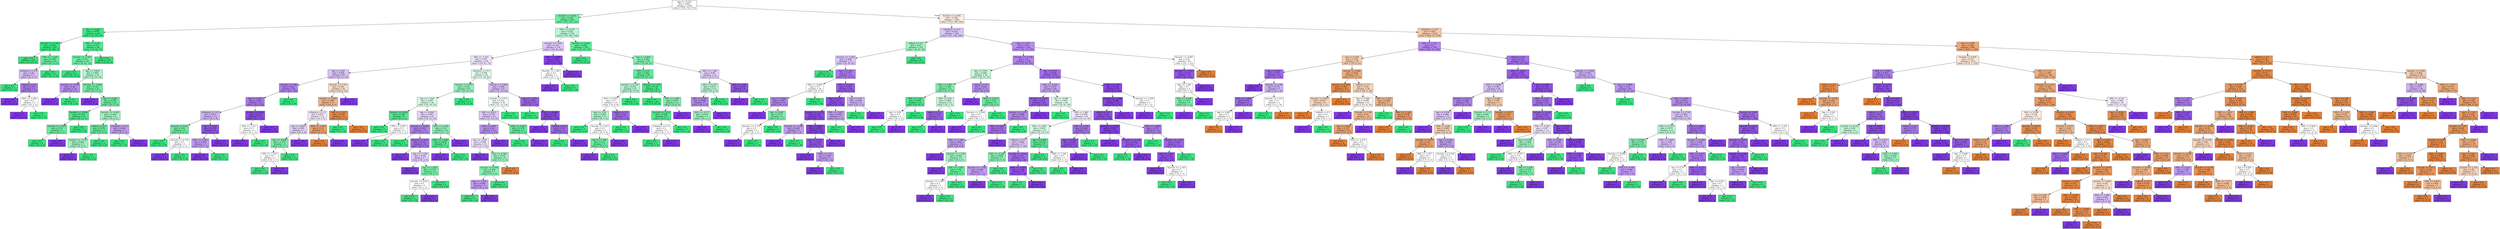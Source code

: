 digraph Tree {
node [shape=box, style="filled", color="black"] ;
0 [label="Age <= -0.273\ngini = 0.667\nsamples = 2168\nvalue = [734, 721, 713]", fillcolor="#fffefd"] ;
1 [label="Systolic <= -0.128\ngini = 0.353\nsamples = 683\nvalue = [19, 533, 131]", fillcolor="#6feca3"] ;
0 -> 1 [labeldistance=2.5, labelangle=45, headlabel="True"] ;
2 [label="Age <= -0.828\ngini = 0.079\nsamples = 365\nvalue = [0, 350, 15]", fillcolor="#41e686"] ;
1 -> 2 ;
3 [label="Systolic <= -0.195\ngini = 0.022\nsamples = 267\nvalue = [0, 264, 3]", fillcolor="#3be582"] ;
2 -> 3 ;
4 [label="gini = 0.0\nsamples = 251\nvalue = [0, 251, 0]", fillcolor="#39e581"] ;
3 -> 4 ;
5 [label="HDL <= -1.229\ngini = 0.305\nsamples = 16\nvalue = [0, 13, 3]", fillcolor="#67eb9e"] ;
3 -> 5 ;
6 [label="isDiabetic <= 0.5\ngini = 0.48\nsamples = 5\nvalue = [0, 2, 3]", fillcolor="#d5bdf6"] ;
5 -> 6 ;
7 [label="gini = 0.0\nsamples = 1\nvalue = [0, 1, 0]", fillcolor="#39e581"] ;
6 -> 7 ;
8 [label="isBlack <= 0.5\ngini = 0.375\nsamples = 4\nvalue = [0, 1, 3]", fillcolor="#ab7bee"] ;
6 -> 8 ;
9 [label="gini = 0.0\nsamples = 2\nvalue = [0, 0, 2]", fillcolor="#8139e5"] ;
8 -> 9 ;
10 [label="HDL <= -1.462\ngini = 0.5\nsamples = 2\nvalue = [0, 1, 1]", fillcolor="#ffffff"] ;
8 -> 10 ;
11 [label="gini = 0.0\nsamples = 1\nvalue = [0, 0, 1]", fillcolor="#8139e5"] ;
10 -> 11 ;
12 [label="gini = 0.0\nsamples = 1\nvalue = [0, 1, 0]", fillcolor="#39e581"] ;
10 -> 12 ;
13 [label="gini = 0.0\nsamples = 11\nvalue = [0, 11, 0]", fillcolor="#39e581"] ;
5 -> 13 ;
14 [label="HDL <= -0.001\ngini = 0.215\nsamples = 98\nvalue = [0, 86, 12]", fillcolor="#55e993"] ;
2 -> 14 ;
15 [label="Systolic <= -1.437\ngini = 0.35\nsamples = 53\nvalue = [0, 41, 12]", fillcolor="#73eda6"] ;
14 -> 15 ;
16 [label="gini = 0.0\nsamples = 21\nvalue = [0, 21, 0]", fillcolor="#39e581"] ;
15 -> 16 ;
17 [label="Age <= -0.643\ngini = 0.469\nsamples = 32\nvalue = [0, 20, 12]", fillcolor="#b0f5cd"] ;
15 -> 17 ;
18 [label="Systolic <= -1.018\ngini = 0.42\nsamples = 10\nvalue = [0, 3, 7]", fillcolor="#b78ef0"] ;
17 -> 18 ;
19 [label="gini = 0.0\nsamples = 7\nvalue = [0, 0, 7]", fillcolor="#8139e5"] ;
18 -> 19 ;
20 [label="gini = 0.0\nsamples = 3\nvalue = [0, 3, 0]", fillcolor="#39e581"] ;
18 -> 20 ;
21 [label="Systolic <= -1.404\ngini = 0.351\nsamples = 22\nvalue = [0, 17, 5]", fillcolor="#73eda6"] ;
17 -> 21 ;
22 [label="gini = 0.0\nsamples = 1\nvalue = [0, 0, 1]", fillcolor="#8139e5"] ;
21 -> 22 ;
23 [label="Age <= -0.458\ngini = 0.308\nsamples = 21\nvalue = [0, 17, 4]", fillcolor="#68eb9f"] ;
21 -> 23 ;
24 [label="Systolic <= -0.934\ngini = 0.153\nsamples = 12\nvalue = [0, 11, 1]", fillcolor="#4be78c"] ;
23 -> 24 ;
25 [label="Systolic <= -1.018\ngini = 0.32\nsamples = 5\nvalue = [0, 4, 1]", fillcolor="#6aeca0"] ;
24 -> 25 ;
26 [label="gini = 0.0\nsamples = 4\nvalue = [0, 4, 0]", fillcolor="#39e581"] ;
25 -> 26 ;
27 [label="gini = 0.0\nsamples = 1\nvalue = [0, 0, 1]", fillcolor="#8139e5"] ;
25 -> 27 ;
28 [label="gini = 0.0\nsamples = 7\nvalue = [0, 7, 0]", fillcolor="#39e581"] ;
24 -> 28 ;
29 [label="Systolic <= -0.665\ngini = 0.444\nsamples = 9\nvalue = [0, 6, 3]", fillcolor="#9cf2c0"] ;
23 -> 29 ;
30 [label="isBlack <= 0.5\ngini = 0.278\nsamples = 6\nvalue = [0, 5, 1]", fillcolor="#61ea9a"] ;
29 -> 30 ;
31 [label="Systolic <= -1.152\ngini = 0.444\nsamples = 3\nvalue = [0, 2, 1]", fillcolor="#9cf2c0"] ;
30 -> 31 ;
32 [label="gini = 0.0\nsamples = 1\nvalue = [0, 0, 1]", fillcolor="#8139e5"] ;
31 -> 32 ;
33 [label="gini = 0.0\nsamples = 2\nvalue = [0, 2, 0]", fillcolor="#39e581"] ;
31 -> 33 ;
34 [label="gini = 0.0\nsamples = 3\nvalue = [0, 3, 0]", fillcolor="#39e581"] ;
30 -> 34 ;
35 [label="isDiabetic <= 0.5\ngini = 0.444\nsamples = 3\nvalue = [0, 1, 2]", fillcolor="#c09cf2"] ;
29 -> 35 ;
36 [label="gini = 0.0\nsamples = 1\nvalue = [0, 1, 0]", fillcolor="#39e581"] ;
35 -> 36 ;
37 [label="gini = 0.0\nsamples = 2\nvalue = [0, 0, 2]", fillcolor="#8139e5"] ;
35 -> 37 ;
38 [label="gini = 0.0\nsamples = 45\nvalue = [0, 45, 0]", fillcolor="#39e581"] ;
14 -> 38 ;
39 [label="HDL <= -0.255\ngini = 0.532\nsamples = 318\nvalue = [19, 183, 116]", fillcolor="#bdf6d5"] ;
1 -> 39 ;
40 [label="Systolic <= 1.282\ngini = 0.575\nsamples = 174\nvalue = [19, 62, 93]", fillcolor="#dcc8f8"] ;
39 -> 40 ;
41 [label="HDL <= -1.271\ngini = 0.597\nsamples = 154\nvalue = [19, 61, 74]", fillcolor="#ede3fb"] ;
40 -> 41 ;
42 [label="Age <= -0.92\ngini = 0.609\nsamples = 60\nvalue = [18, 11, 31]", fillcolor="#d8c2f7"] ;
41 -> 42 ;
43 [label="Systolic <= 1.08\ngini = 0.393\nsamples = 26\nvalue = [0, 7, 19]", fillcolor="#af82ef"] ;
42 -> 43 ;
44 [label="Age <= -1.475\ngini = 0.365\nsamples = 25\nvalue = [0, 6, 19]", fillcolor="#a978ed"] ;
43 -> 44 ;
45 [label="isDiabetic <= 0.5\ngini = 0.473\nsamples = 13\nvalue = [0, 5, 8]", fillcolor="#d0b5f5"] ;
44 -> 45 ;
46 [label="Systolic <= 0.61\ngini = 0.32\nsamples = 5\nvalue = [0, 4, 1]", fillcolor="#6aeca0"] ;
45 -> 46 ;
47 [label="gini = 0.0\nsamples = 3\nvalue = [0, 3, 0]", fillcolor="#39e581"] ;
46 -> 47 ;
48 [label="Systolic <= 0.778\ngini = 0.5\nsamples = 2\nvalue = [0, 1, 1]", fillcolor="#ffffff"] ;
46 -> 48 ;
49 [label="gini = 0.0\nsamples = 1\nvalue = [0, 0, 1]", fillcolor="#8139e5"] ;
48 -> 49 ;
50 [label="gini = 0.0\nsamples = 1\nvalue = [0, 1, 0]", fillcolor="#39e581"] ;
48 -> 50 ;
51 [label="Age <= -2.03\ngini = 0.219\nsamples = 8\nvalue = [0, 1, 7]", fillcolor="#9355e9"] ;
45 -> 51 ;
52 [label="HDL <= -1.441\ngini = 0.444\nsamples = 3\nvalue = [0, 1, 2]", fillcolor="#c09cf2"] ;
51 -> 52 ;
53 [label="gini = 0.0\nsamples = 2\nvalue = [0, 0, 2]", fillcolor="#8139e5"] ;
52 -> 53 ;
54 [label="gini = 0.0\nsamples = 1\nvalue = [0, 1, 0]", fillcolor="#39e581"] ;
52 -> 54 ;
55 [label="gini = 0.0\nsamples = 5\nvalue = [0, 0, 5]", fillcolor="#8139e5"] ;
51 -> 55 ;
56 [label="Systolic <= 0.056\ngini = 0.153\nsamples = 12\nvalue = [0, 1, 11]", fillcolor="#8c4be7"] ;
44 -> 56 ;
57 [label="HDL <= -1.42\ngini = 0.5\nsamples = 2\nvalue = [0, 1, 1]", fillcolor="#ffffff"] ;
56 -> 57 ;
58 [label="gini = 0.0\nsamples = 1\nvalue = [0, 0, 1]", fillcolor="#8139e5"] ;
57 -> 58 ;
59 [label="gini = 0.0\nsamples = 1\nvalue = [0, 1, 0]", fillcolor="#39e581"] ;
57 -> 59 ;
60 [label="gini = 0.0\nsamples = 10\nvalue = [0, 0, 10]", fillcolor="#8139e5"] ;
56 -> 60 ;
61 [label="gini = 0.0\nsamples = 1\nvalue = [0, 1, 0]", fillcolor="#39e581"] ;
43 -> 61 ;
62 [label="Systolic <= 0.761\ngini = 0.581\nsamples = 34\nvalue = [18, 4, 12]", fillcolor="#f8ddc9"] ;
42 -> 62 ;
63 [label="Systolic <= 0.493\ngini = 0.499\nsamples = 27\nvalue = [18, 4, 5]", fillcolor="#f0b58a"] ;
62 -> 63 ;
64 [label="isDiabetic <= 0.5\ngini = 0.653\nsamples = 12\nvalue = [4, 3, 5]", fillcolor="#efe6fc"] ;
63 -> 64 ;
65 [label="Age <= -0.643\ngini = 0.49\nsamples = 7\nvalue = [0, 3, 4]", fillcolor="#e0cef8"] ;
64 -> 65 ;
66 [label="Age <= -0.828\ngini = 0.375\nsamples = 4\nvalue = [0, 3, 1]", fillcolor="#7beeab"] ;
65 -> 66 ;
67 [label="HDL <= -1.525\ngini = 0.5\nsamples = 2\nvalue = [0, 1, 1]", fillcolor="#ffffff"] ;
66 -> 67 ;
68 [label="gini = 0.0\nsamples = 1\nvalue = [0, 1, 0]", fillcolor="#39e581"] ;
67 -> 68 ;
69 [label="gini = 0.0\nsamples = 1\nvalue = [0, 0, 1]", fillcolor="#8139e5"] ;
67 -> 69 ;
70 [label="gini = 0.0\nsamples = 2\nvalue = [0, 2, 0]", fillcolor="#39e581"] ;
66 -> 70 ;
71 [label="gini = 0.0\nsamples = 3\nvalue = [0, 0, 3]", fillcolor="#8139e5"] ;
65 -> 71 ;
72 [label="HDL <= -1.335\ngini = 0.32\nsamples = 5\nvalue = [4, 0, 1]", fillcolor="#eca06a"] ;
64 -> 72 ;
73 [label="gini = 0.0\nsamples = 4\nvalue = [4, 0, 0]", fillcolor="#e58139"] ;
72 -> 73 ;
74 [label="gini = 0.0\nsamples = 1\nvalue = [0, 0, 1]", fillcolor="#8139e5"] ;
72 -> 74 ;
75 [label="HDL <= -1.547\ngini = 0.124\nsamples = 15\nvalue = [14, 1, 0]", fillcolor="#e78a47"] ;
63 -> 75 ;
76 [label="gini = 0.0\nsamples = 1\nvalue = [0, 1, 0]", fillcolor="#39e581"] ;
75 -> 76 ;
77 [label="gini = 0.0\nsamples = 14\nvalue = [14, 0, 0]", fillcolor="#e58139"] ;
75 -> 77 ;
78 [label="gini = 0.0\nsamples = 7\nvalue = [0, 0, 7]", fillcolor="#8139e5"] ;
62 -> 78 ;
79 [label="isDiabetic <= 0.5\ngini = 0.508\nsamples = 94\nvalue = [1, 50, 43]", fillcolor="#e4fbee"] ;
41 -> 79 ;
80 [label="Systolic <= 0.979\ngini = 0.435\nsamples = 47\nvalue = [0, 32, 15]", fillcolor="#96f1bc"] ;
79 -> 80 ;
81 [label="Age <= -1.568\ngini = 0.493\nsamples = 34\nvalue = [0, 19, 15]", fillcolor="#d5fae4"] ;
80 -> 81 ;
82 [label="Systolic <= 0.694\ngini = 0.198\nsamples = 9\nvalue = [0, 8, 1]", fillcolor="#52e891"] ;
81 -> 82 ;
83 [label="gini = 0.0\nsamples = 7\nvalue = [0, 7, 0]", fillcolor="#39e581"] ;
82 -> 83 ;
84 [label="HDL <= -0.657\ngini = 0.5\nsamples = 2\nvalue = [0, 1, 1]", fillcolor="#ffffff"] ;
82 -> 84 ;
85 [label="gini = 0.0\nsamples = 1\nvalue = [0, 0, 1]", fillcolor="#8139e5"] ;
84 -> 85 ;
86 [label="gini = 0.0\nsamples = 1\nvalue = [0, 1, 0]", fillcolor="#39e581"] ;
84 -> 86 ;
87 [label="Age <= -0.828\ngini = 0.493\nsamples = 25\nvalue = [0, 11, 14]", fillcolor="#e4d5f9"] ;
81 -> 87 ;
88 [label="Systolic <= -0.095\ngini = 0.391\nsamples = 15\nvalue = [0, 4, 11]", fillcolor="#af81ee"] ;
87 -> 88 ;
89 [label="gini = 0.0\nsamples = 1\nvalue = [0, 1, 0]", fillcolor="#39e581"] ;
88 -> 89 ;
90 [label="Systolic <= 0.51\ngini = 0.337\nsamples = 14\nvalue = [0, 3, 11]", fillcolor="#a36fec"] ;
88 -> 90 ;
91 [label="gini = 0.0\nsamples = 7\nvalue = [0, 0, 7]", fillcolor="#8139e5"] ;
90 -> 91 ;
92 [label="Age <= -1.198\ngini = 0.49\nsamples = 7\nvalue = [0, 3, 4]", fillcolor="#e0cef8"] ;
90 -> 92 ;
93 [label="gini = 0.0\nsamples = 3\nvalue = [0, 0, 3]", fillcolor="#8139e5"] ;
92 -> 93 ;
94 [label="Age <= -1.059\ngini = 0.375\nsamples = 4\nvalue = [0, 3, 1]", fillcolor="#7beeab"] ;
92 -> 94 ;
95 [label="Systolic <= 0.912\ngini = 0.5\nsamples = 2\nvalue = [0, 1, 1]", fillcolor="#ffffff"] ;
94 -> 95 ;
96 [label="gini = 0.0\nsamples = 1\nvalue = [0, 1, 0]", fillcolor="#39e581"] ;
95 -> 96 ;
97 [label="gini = 0.0\nsamples = 1\nvalue = [0, 0, 1]", fillcolor="#8139e5"] ;
95 -> 97 ;
98 [label="gini = 0.0\nsamples = 2\nvalue = [0, 2, 0]", fillcolor="#39e581"] ;
94 -> 98 ;
99 [label="HDL <= -0.382\ngini = 0.42\nsamples = 10\nvalue = [0, 7, 3]", fillcolor="#8ef0b7"] ;
87 -> 99 ;
100 [label="HDL <= -1.208\ngini = 0.219\nsamples = 8\nvalue = [0, 7, 1]", fillcolor="#55e993"] ;
99 -> 100 ;
101 [label="gini = 0.0\nsamples = 1\nvalue = [0, 0, 1]", fillcolor="#8139e5"] ;
100 -> 101 ;
102 [label="gini = 0.0\nsamples = 7\nvalue = [0, 7, 0]", fillcolor="#39e581"] ;
100 -> 102 ;
103 [label="gini = 0.0\nsamples = 2\nvalue = [0, 0, 2]", fillcolor="#8139e5"] ;
99 -> 103 ;
104 [label="gini = 0.0\nsamples = 13\nvalue = [0, 13, 0]", fillcolor="#39e581"] ;
80 -> 104 ;
105 [label="Systolic <= 0.946\ngini = 0.498\nsamples = 47\nvalue = [1, 18, 28]", fillcolor="#d4bbf6"] ;
79 -> 105 ;
106 [label="Systolic <= 0.711\ngini = 0.531\nsamples = 30\nvalue = [1, 15, 14]", fillcolor="#f3fdf7"] ;
105 -> 106 ;
107 [label="HDL <= -0.615\ngini = 0.525\nsamples = 25\nvalue = [1, 10, 14]", fillcolor="#ddcaf8"] ;
106 -> 107 ;
108 [label="HDL <= -0.89\ngini = 0.46\nsamples = 19\nvalue = [1, 5, 13]", fillcolor="#b78ef0"] ;
107 -> 108 ;
109 [label="Age <= -1.845\ngini = 0.569\nsamples = 12\nvalue = [1, 5, 6]", fillcolor="#ede3fb"] ;
108 -> 109 ;
110 [label="gini = 0.0\nsamples = 4\nvalue = [0, 0, 4]", fillcolor="#8139e5"] ;
109 -> 110 ;
111 [label="Age <= -0.366\ngini = 0.531\nsamples = 8\nvalue = [1, 5, 2]", fillcolor="#9cf2c0"] ;
109 -> 111 ;
112 [label="Systolic <= 0.006\ngini = 0.408\nsamples = 7\nvalue = [0, 5, 2]", fillcolor="#88efb3"] ;
111 -> 112 ;
113 [label="Age <= -1.429\ngini = 0.444\nsamples = 3\nvalue = [0, 1, 2]", fillcolor="#c09cf2"] ;
112 -> 113 ;
114 [label="gini = 0.0\nsamples = 1\nvalue = [0, 1, 0]", fillcolor="#39e581"] ;
113 -> 114 ;
115 [label="gini = 0.0\nsamples = 2\nvalue = [0, 0, 2]", fillcolor="#8139e5"] ;
113 -> 115 ;
116 [label="gini = 0.0\nsamples = 4\nvalue = [0, 4, 0]", fillcolor="#39e581"] ;
112 -> 116 ;
117 [label="gini = 0.0\nsamples = 1\nvalue = [1, 0, 0]", fillcolor="#e58139"] ;
111 -> 117 ;
118 [label="gini = 0.0\nsamples = 7\nvalue = [0, 0, 7]", fillcolor="#8139e5"] ;
108 -> 118 ;
119 [label="HDL <= -0.361\ngini = 0.278\nsamples = 6\nvalue = [0, 5, 1]", fillcolor="#61ea9a"] ;
107 -> 119 ;
120 [label="gini = 0.0\nsamples = 5\nvalue = [0, 5, 0]", fillcolor="#39e581"] ;
119 -> 120 ;
121 [label="gini = 0.0\nsamples = 1\nvalue = [0, 0, 1]", fillcolor="#8139e5"] ;
119 -> 121 ;
122 [label="gini = 0.0\nsamples = 5\nvalue = [0, 5, 0]", fillcolor="#39e581"] ;
106 -> 122 ;
123 [label="Age <= -1.475\ngini = 0.291\nsamples = 17\nvalue = [0, 3, 14]", fillcolor="#9c63eb"] ;
105 -> 123 ;
124 [label="gini = 0.0\nsamples = 2\nvalue = [0, 2, 0]", fillcolor="#39e581"] ;
123 -> 124 ;
125 [label="HDL <= -0.488\ngini = 0.124\nsamples = 15\nvalue = [0, 1, 14]", fillcolor="#8a47e7"] ;
123 -> 125 ;
126 [label="gini = 0.0\nsamples = 10\nvalue = [0, 0, 10]", fillcolor="#8139e5"] ;
125 -> 126 ;
127 [label="isBlack <= 0.5\ngini = 0.32\nsamples = 5\nvalue = [0, 1, 4]", fillcolor="#a06aec"] ;
125 -> 127 ;
128 [label="gini = 0.0\nsamples = 1\nvalue = [0, 1, 0]", fillcolor="#39e581"] ;
127 -> 128 ;
129 [label="gini = 0.0\nsamples = 4\nvalue = [0, 0, 4]", fillcolor="#8139e5"] ;
127 -> 129 ;
130 [label="HDL <= -0.848\ngini = 0.095\nsamples = 20\nvalue = [0, 1, 19]", fillcolor="#8843e6"] ;
40 -> 130 ;
131 [label="Systolic <= 1.365\ngini = 0.5\nsamples = 2\nvalue = [0, 1, 1]", fillcolor="#ffffff"] ;
130 -> 131 ;
132 [label="gini = 0.0\nsamples = 1\nvalue = [0, 0, 1]", fillcolor="#8139e5"] ;
131 -> 132 ;
133 [label="gini = 0.0\nsamples = 1\nvalue = [0, 1, 0]", fillcolor="#39e581"] ;
131 -> 133 ;
134 [label="gini = 0.0\nsamples = 18\nvalue = [0, 0, 18]", fillcolor="#8139e5"] ;
130 -> 134 ;
135 [label="Systolic <= 0.644\ngini = 0.268\nsamples = 144\nvalue = [0, 121, 23]", fillcolor="#5fea99"] ;
39 -> 135 ;
136 [label="gini = 0.0\nsamples = 61\nvalue = [0, 61, 0]", fillcolor="#39e581"] ;
135 -> 136 ;
137 [label="Age <= -0.828\ngini = 0.401\nsamples = 83\nvalue = [0, 60, 23]", fillcolor="#85efb1"] ;
135 -> 137 ;
138 [label="HDL <= 0.21\ngini = 0.292\nsamples = 62\nvalue = [0, 51, 11]", fillcolor="#64eb9c"] ;
137 -> 138 ;
139 [label="Systolic <= 1.181\ngini = 0.472\nsamples = 21\nvalue = [0, 13, 8]", fillcolor="#b3f5cf"] ;
138 -> 139 ;
140 [label="HDL <= 0.041\ngini = 0.5\nsamples = 16\nvalue = [0, 8, 8]", fillcolor="#ffffff"] ;
139 -> 140 ;
141 [label="Age <= -2.03\ngini = 0.463\nsamples = 11\nvalue = [0, 7, 4]", fillcolor="#aaf4c9"] ;
140 -> 141 ;
142 [label="gini = 0.0\nsamples = 3\nvalue = [0, 3, 0]", fillcolor="#39e581"] ;
141 -> 142 ;
143 [label="Systolic <= 1.013\ngini = 0.5\nsamples = 8\nvalue = [0, 4, 4]", fillcolor="#ffffff"] ;
141 -> 143 ;
144 [label="Age <= -1.799\ngini = 0.32\nsamples = 5\nvalue = [0, 4, 1]", fillcolor="#6aeca0"] ;
143 -> 144 ;
145 [label="gini = 0.0\nsamples = 1\nvalue = [0, 0, 1]", fillcolor="#8139e5"] ;
144 -> 145 ;
146 [label="gini = 0.0\nsamples = 4\nvalue = [0, 4, 0]", fillcolor="#39e581"] ;
144 -> 146 ;
147 [label="gini = 0.0\nsamples = 3\nvalue = [0, 0, 3]", fillcolor="#8139e5"] ;
143 -> 147 ;
148 [label="isBlack <= 0.5\ngini = 0.32\nsamples = 5\nvalue = [0, 1, 4]", fillcolor="#a06aec"] ;
140 -> 148 ;
149 [label="gini = 0.0\nsamples = 1\nvalue = [0, 1, 0]", fillcolor="#39e581"] ;
148 -> 149 ;
150 [label="gini = 0.0\nsamples = 4\nvalue = [0, 0, 4]", fillcolor="#8139e5"] ;
148 -> 150 ;
151 [label="gini = 0.0\nsamples = 5\nvalue = [0, 5, 0]", fillcolor="#39e581"] ;
139 -> 151 ;
152 [label="Systolic <= 1.147\ngini = 0.136\nsamples = 41\nvalue = [0, 38, 3]", fillcolor="#49e78b"] ;
138 -> 152 ;
153 [label="gini = 0.0\nsamples = 30\nvalue = [0, 30, 0]", fillcolor="#39e581"] ;
152 -> 153 ;
154 [label="HDL <= 1.692\ngini = 0.397\nsamples = 11\nvalue = [0, 8, 3]", fillcolor="#83efb0"] ;
152 -> 154 ;
155 [label="Systolic <= 1.214\ngini = 0.198\nsamples = 9\nvalue = [0, 8, 1]", fillcolor="#52e891"] ;
154 -> 155 ;
156 [label="isDiabetic <= 0.5\ngini = 0.5\nsamples = 2\nvalue = [0, 1, 1]", fillcolor="#ffffff"] ;
155 -> 156 ;
157 [label="gini = 0.0\nsamples = 1\nvalue = [0, 1, 0]", fillcolor="#39e581"] ;
156 -> 157 ;
158 [label="gini = 0.0\nsamples = 1\nvalue = [0, 0, 1]", fillcolor="#8139e5"] ;
156 -> 158 ;
159 [label="gini = 0.0\nsamples = 7\nvalue = [0, 7, 0]", fillcolor="#39e581"] ;
155 -> 159 ;
160 [label="gini = 0.0\nsamples = 2\nvalue = [0, 0, 2]", fillcolor="#8139e5"] ;
154 -> 160 ;
161 [label="HDL <= 1.248\ngini = 0.49\nsamples = 21\nvalue = [0, 9, 12]", fillcolor="#e0cef8"] ;
137 -> 161 ;
162 [label="HDL <= 0.274\ngini = 0.473\nsamples = 13\nvalue = [0, 8, 5]", fillcolor="#b5f5d0"] ;
161 -> 162 ;
163 [label="HDL <= 0.041\ngini = 0.408\nsamples = 7\nvalue = [0, 2, 5]", fillcolor="#b388ef"] ;
162 -> 163 ;
164 [label="HDL <= -0.171\ngini = 0.444\nsamples = 3\nvalue = [0, 2, 1]", fillcolor="#9cf2c0"] ;
163 -> 164 ;
165 [label="gini = 0.0\nsamples = 1\nvalue = [0, 0, 1]", fillcolor="#8139e5"] ;
164 -> 165 ;
166 [label="gini = 0.0\nsamples = 2\nvalue = [0, 2, 0]", fillcolor="#39e581"] ;
164 -> 166 ;
167 [label="gini = 0.0\nsamples = 4\nvalue = [0, 0, 4]", fillcolor="#8139e5"] ;
163 -> 167 ;
168 [label="gini = 0.0\nsamples = 6\nvalue = [0, 6, 0]", fillcolor="#39e581"] ;
162 -> 168 ;
169 [label="HDL <= 1.565\ngini = 0.219\nsamples = 8\nvalue = [0, 1, 7]", fillcolor="#9355e9"] ;
161 -> 169 ;
170 [label="gini = 0.0\nsamples = 7\nvalue = [0, 0, 7]", fillcolor="#8139e5"] ;
169 -> 170 ;
171 [label="gini = 0.0\nsamples = 1\nvalue = [0, 1, 0]", fillcolor="#39e581"] ;
169 -> 171 ;
172 [label="Systolic <= -0.464\ngini = 0.599\nsamples = 1485\nvalue = [715, 188, 582]", fillcolor="#fbece2"] ;
0 -> 172 [labeldistance=2.5, labelangle=-45, headlabel="False"] ;
173 [label="isDiabetic <= 0.5\ngini = 0.536\nsamples = 363\nvalue = [21, 138, 204]", fillcolor="#dac5f7"] ;
172 -> 173 ;
174 [label="isBlack <= 0.5\ngini = 0.45\nsamples = 123\nvalue = [0, 81, 42]", fillcolor="#a0f2c2"] ;
173 -> 174 ;
175 [label="Systolic <= -1.202\ngini = 0.486\nsamples = 72\nvalue = [0, 30, 42]", fillcolor="#dbc6f8"] ;
174 -> 175 ;
176 [label="gini = 0.0\nsamples = 16\nvalue = [0, 16, 0]", fillcolor="#39e581"] ;
175 -> 176 ;
177 [label="Age <= 0.189\ngini = 0.375\nsamples = 56\nvalue = [0, 14, 42]", fillcolor="#ab7bee"] ;
175 -> 177 ;
178 [label="HDL <= -0.065\ngini = 0.5\nsamples = 16\nvalue = [0, 8, 8]", fillcolor="#ffffff"] ;
177 -> 178 ;
179 [label="Age <= -0.042\ngini = 0.397\nsamples = 11\nvalue = [0, 3, 8]", fillcolor="#b083ef"] ;
178 -> 179 ;
180 [label="gini = 0.0\nsamples = 7\nvalue = [0, 0, 7]", fillcolor="#8139e5"] ;
179 -> 180 ;
181 [label="Age <= 0.097\ngini = 0.375\nsamples = 4\nvalue = [0, 3, 1]", fillcolor="#7beeab"] ;
179 -> 181 ;
182 [label="Systolic <= -1.135\ngini = 0.5\nsamples = 2\nvalue = [0, 1, 1]", fillcolor="#ffffff"] ;
181 -> 182 ;
183 [label="gini = 0.0\nsamples = 1\nvalue = [0, 0, 1]", fillcolor="#8139e5"] ;
182 -> 183 ;
184 [label="gini = 0.0\nsamples = 1\nvalue = [0, 1, 0]", fillcolor="#39e581"] ;
182 -> 184 ;
185 [label="gini = 0.0\nsamples = 2\nvalue = [0, 2, 0]", fillcolor="#39e581"] ;
181 -> 185 ;
186 [label="gini = 0.0\nsamples = 5\nvalue = [0, 5, 0]", fillcolor="#39e581"] ;
178 -> 186 ;
187 [label="HDL <= 0.401\ngini = 0.255\nsamples = 40\nvalue = [0, 6, 34]", fillcolor="#975cea"] ;
177 -> 187 ;
188 [label="Age <= 1.114\ngini = 0.17\nsamples = 32\nvalue = [0, 3, 29]", fillcolor="#8e4de8"] ;
187 -> 188 ;
189 [label="Systolic <= -1.135\ngini = 0.128\nsamples = 29\nvalue = [0, 2, 27]", fillcolor="#8a48e7"] ;
188 -> 189 ;
190 [label="Systolic <= -1.169\ngini = 0.444\nsamples = 3\nvalue = [0, 1, 2]", fillcolor="#c09cf2"] ;
189 -> 190 ;
191 [label="gini = 0.0\nsamples = 2\nvalue = [0, 0, 2]", fillcolor="#8139e5"] ;
190 -> 191 ;
192 [label="gini = 0.0\nsamples = 1\nvalue = [0, 1, 0]", fillcolor="#39e581"] ;
190 -> 192 ;
193 [label="Age <= 0.466\ngini = 0.074\nsamples = 26\nvalue = [0, 1, 25]", fillcolor="#8641e6"] ;
189 -> 193 ;
194 [label="Age <= 0.374\ngini = 0.219\nsamples = 8\nvalue = [0, 1, 7]", fillcolor="#9355e9"] ;
193 -> 194 ;
195 [label="gini = 0.0\nsamples = 5\nvalue = [0, 0, 5]", fillcolor="#8139e5"] ;
194 -> 195 ;
196 [label="HDL <= -1.25\ngini = 0.444\nsamples = 3\nvalue = [0, 1, 2]", fillcolor="#c09cf2"] ;
194 -> 196 ;
197 [label="gini = 0.0\nsamples = 2\nvalue = [0, 0, 2]", fillcolor="#8139e5"] ;
196 -> 197 ;
198 [label="gini = 0.0\nsamples = 1\nvalue = [0, 1, 0]", fillcolor="#39e581"] ;
196 -> 198 ;
199 [label="gini = 0.0\nsamples = 18\nvalue = [0, 0, 18]", fillcolor="#8139e5"] ;
193 -> 199 ;
200 [label="HDL <= -0.615\ngini = 0.444\nsamples = 3\nvalue = [0, 1, 2]", fillcolor="#c09cf2"] ;
188 -> 200 ;
201 [label="gini = 0.0\nsamples = 1\nvalue = [0, 1, 0]", fillcolor="#39e581"] ;
200 -> 201 ;
202 [label="gini = 0.0\nsamples = 2\nvalue = [0, 0, 2]", fillcolor="#8139e5"] ;
200 -> 202 ;
203 [label="Age <= 0.79\ngini = 0.469\nsamples = 8\nvalue = [0, 3, 5]", fillcolor="#cdb0f5"] ;
187 -> 203 ;
204 [label="gini = 0.0\nsamples = 3\nvalue = [0, 3, 0]", fillcolor="#39e581"] ;
203 -> 204 ;
205 [label="gini = 0.0\nsamples = 5\nvalue = [0, 0, 5]", fillcolor="#8139e5"] ;
203 -> 205 ;
206 [label="gini = 0.0\nsamples = 51\nvalue = [0, 51, 0]", fillcolor="#39e581"] ;
174 -> 206 ;
207 [label="Age <= 1.021\ngini = 0.48\nsamples = 240\nvalue = [21, 57, 162]", fillcolor="#b78df0"] ;
173 -> 207 ;
208 [label="Systolic <= -1.739\ngini = 0.4\nsamples = 195\nvalue = [0, 54, 141]", fillcolor="#b185ef"] ;
207 -> 208 ;
209 [label="Age <= 0.651\ngini = 0.486\nsamples = 36\nvalue = [0, 21, 15]", fillcolor="#c6f8db"] ;
208 -> 209 ;
210 [label="HDL <= 0.083\ngini = 0.386\nsamples = 23\nvalue = [0, 17, 6]", fillcolor="#7feead"] ;
209 -> 210 ;
211 [label="HDL <= -1.42\ngini = 0.165\nsamples = 11\nvalue = [0, 10, 1]", fillcolor="#4de88e"] ;
210 -> 211 ;
212 [label="Age <= 0.05\ngini = 0.5\nsamples = 2\nvalue = [0, 1, 1]", fillcolor="#ffffff"] ;
211 -> 212 ;
213 [label="gini = 0.0\nsamples = 1\nvalue = [0, 1, 0]", fillcolor="#39e581"] ;
212 -> 213 ;
214 [label="gini = 0.0\nsamples = 1\nvalue = [0, 0, 1]", fillcolor="#8139e5"] ;
212 -> 214 ;
215 [label="gini = 0.0\nsamples = 9\nvalue = [0, 9, 0]", fillcolor="#39e581"] ;
211 -> 215 ;
216 [label="HDL <= 0.93\ngini = 0.486\nsamples = 12\nvalue = [0, 7, 5]", fillcolor="#c6f8db"] ;
210 -> 216 ;
217 [label="isBlack <= 0.5\ngini = 0.278\nsamples = 6\nvalue = [0, 1, 5]", fillcolor="#9a61ea"] ;
216 -> 217 ;
218 [label="gini = 0.0\nsamples = 1\nvalue = [0, 1, 0]", fillcolor="#39e581"] ;
217 -> 218 ;
219 [label="gini = 0.0\nsamples = 5\nvalue = [0, 0, 5]", fillcolor="#8139e5"] ;
217 -> 219 ;
220 [label="gini = 0.0\nsamples = 6\nvalue = [0, 6, 0]", fillcolor="#39e581"] ;
216 -> 220 ;
221 [label="isBlack <= 0.5\ngini = 0.426\nsamples = 13\nvalue = [0, 4, 9]", fillcolor="#b991f1"] ;
209 -> 221 ;
222 [label="gini = 0.0\nsamples = 8\nvalue = [0, 0, 8]", fillcolor="#8139e5"] ;
221 -> 222 ;
223 [label="HDL <= -0.573\ngini = 0.32\nsamples = 5\nvalue = [0, 4, 1]", fillcolor="#6aeca0"] ;
221 -> 223 ;
224 [label="Systolic <= -2.024\ngini = 0.5\nsamples = 2\nvalue = [0, 1, 1]", fillcolor="#ffffff"] ;
223 -> 224 ;
225 [label="gini = 0.0\nsamples = 1\nvalue = [0, 0, 1]", fillcolor="#8139e5"] ;
224 -> 225 ;
226 [label="gini = 0.0\nsamples = 1\nvalue = [0, 1, 0]", fillcolor="#39e581"] ;
224 -> 226 ;
227 [label="gini = 0.0\nsamples = 3\nvalue = [0, 3, 0]", fillcolor="#39e581"] ;
223 -> 227 ;
228 [label="Age <= 0.374\ngini = 0.329\nsamples = 159\nvalue = [0, 33, 126]", fillcolor="#a26dec"] ;
208 -> 228 ;
229 [label="HDL <= -0.636\ngini = 0.455\nsamples = 80\nvalue = [0, 28, 52]", fillcolor="#c5a4f3"] ;
228 -> 229 ;
230 [label="Systolic <= -0.917\ngini = 0.255\nsamples = 40\nvalue = [0, 6, 34]", fillcolor="#975cea"] ;
229 -> 230 ;
231 [label="Systolic <= -1.051\ngini = 0.408\nsamples = 21\nvalue = [0, 6, 15]", fillcolor="#b388ef"] ;
230 -> 231 ;
232 [label="HDL <= -0.89\ngini = 0.332\nsamples = 19\nvalue = [0, 4, 15]", fillcolor="#a36eec"] ;
231 -> 232 ;
233 [label="HDL <= -1.398\ngini = 0.444\nsamples = 12\nvalue = [0, 4, 8]", fillcolor="#c09cf2"] ;
232 -> 233 ;
234 [label="gini = 0.0\nsamples = 6\nvalue = [0, 0, 6]", fillcolor="#8139e5"] ;
233 -> 234 ;
235 [label="Systolic <= -1.706\ngini = 0.444\nsamples = 6\nvalue = [0, 4, 2]", fillcolor="#9cf2c0"] ;
233 -> 235 ;
236 [label="gini = 0.0\nsamples = 1\nvalue = [0, 0, 1]", fillcolor="#8139e5"] ;
235 -> 236 ;
237 [label="HDL <= -1.293\ngini = 0.32\nsamples = 5\nvalue = [0, 4, 1]", fillcolor="#6aeca0"] ;
235 -> 237 ;
238 [label="Systolic <= -1.387\ngini = 0.5\nsamples = 2\nvalue = [0, 1, 1]", fillcolor="#ffffff"] ;
237 -> 238 ;
239 [label="gini = 0.0\nsamples = 1\nvalue = [0, 0, 1]", fillcolor="#8139e5"] ;
238 -> 239 ;
240 [label="gini = 0.0\nsamples = 1\nvalue = [0, 1, 0]", fillcolor="#39e581"] ;
238 -> 240 ;
241 [label="gini = 0.0\nsamples = 3\nvalue = [0, 3, 0]", fillcolor="#39e581"] ;
237 -> 241 ;
242 [label="gini = 0.0\nsamples = 7\nvalue = [0, 0, 7]", fillcolor="#8139e5"] ;
232 -> 242 ;
243 [label="gini = 0.0\nsamples = 2\nvalue = [0, 2, 0]", fillcolor="#39e581"] ;
231 -> 243 ;
244 [label="gini = 0.0\nsamples = 19\nvalue = [0, 0, 19]", fillcolor="#8139e5"] ;
230 -> 244 ;
245 [label="Age <= -0.088\ngini = 0.495\nsamples = 40\nvalue = [0, 22, 18]", fillcolor="#dbfae8"] ;
229 -> 245 ;
246 [label="gini = 0.0\nsamples = 6\nvalue = [0, 6, 0]", fillcolor="#39e581"] ;
245 -> 246 ;
247 [label="HDL <= 1.481\ngini = 0.498\nsamples = 34\nvalue = [0, 16, 18]", fillcolor="#f1e9fc"] ;
245 -> 247 ;
248 [label="HDL <= 0.592\ngini = 0.493\nsamples = 25\nvalue = [0, 14, 11]", fillcolor="#d5f9e4"] ;
247 -> 248 ;
249 [label="isBlack <= 0.5\ngini = 0.484\nsamples = 17\nvalue = [0, 7, 10]", fillcolor="#d9c4f7"] ;
248 -> 249 ;
250 [label="HDL <= -0.128\ngini = 0.408\nsamples = 7\nvalue = [0, 5, 2]", fillcolor="#88efb3"] ;
249 -> 250 ;
251 [label="Systolic <= -1.185\ngini = 0.444\nsamples = 3\nvalue = [0, 1, 2]", fillcolor="#c09cf2"] ;
250 -> 251 ;
252 [label="gini = 0.0\nsamples = 2\nvalue = [0, 0, 2]", fillcolor="#8139e5"] ;
251 -> 252 ;
253 [label="gini = 0.0\nsamples = 1\nvalue = [0, 1, 0]", fillcolor="#39e581"] ;
251 -> 253 ;
254 [label="gini = 0.0\nsamples = 4\nvalue = [0, 4, 0]", fillcolor="#39e581"] ;
250 -> 254 ;
255 [label="Systolic <= -0.632\ngini = 0.32\nsamples = 10\nvalue = [0, 2, 8]", fillcolor="#a06aec"] ;
249 -> 255 ;
256 [label="HDL <= -0.149\ngini = 0.198\nsamples = 9\nvalue = [0, 1, 8]", fillcolor="#9152e8"] ;
255 -> 256 ;
257 [label="gini = 0.0\nsamples = 1\nvalue = [0, 1, 0]", fillcolor="#39e581"] ;
256 -> 257 ;
258 [label="gini = 0.0\nsamples = 8\nvalue = [0, 0, 8]", fillcolor="#8139e5"] ;
256 -> 258 ;
259 [label="gini = 0.0\nsamples = 1\nvalue = [0, 1, 0]", fillcolor="#39e581"] ;
255 -> 259 ;
260 [label="Age <= 0.189\ngini = 0.219\nsamples = 8\nvalue = [0, 7, 1]", fillcolor="#55e993"] ;
248 -> 260 ;
261 [label="gini = 0.0\nsamples = 6\nvalue = [0, 6, 0]", fillcolor="#39e581"] ;
260 -> 261 ;
262 [label="HDL <= 1.184\ngini = 0.5\nsamples = 2\nvalue = [0, 1, 1]", fillcolor="#ffffff"] ;
260 -> 262 ;
263 [label="gini = 0.0\nsamples = 1\nvalue = [0, 1, 0]", fillcolor="#39e581"] ;
262 -> 263 ;
264 [label="gini = 0.0\nsamples = 1\nvalue = [0, 0, 1]", fillcolor="#8139e5"] ;
262 -> 264 ;
265 [label="HDL <= 1.756\ngini = 0.346\nsamples = 9\nvalue = [0, 2, 7]", fillcolor="#a572ec"] ;
247 -> 265 ;
266 [label="Age <= 0.281\ngini = 0.219\nsamples = 8\nvalue = [0, 1, 7]", fillcolor="#9355e9"] ;
265 -> 266 ;
267 [label="gini = 0.0\nsamples = 7\nvalue = [0, 0, 7]", fillcolor="#8139e5"] ;
266 -> 267 ;
268 [label="gini = 0.0\nsamples = 1\nvalue = [0, 1, 0]", fillcolor="#39e581"] ;
266 -> 268 ;
269 [label="gini = 0.0\nsamples = 1\nvalue = [0, 1, 0]", fillcolor="#39e581"] ;
265 -> 269 ;
270 [label="HDL <= 1.777\ngini = 0.119\nsamples = 79\nvalue = [0, 5, 74]", fillcolor="#8a46e7"] ;
228 -> 270 ;
271 [label="Systolic <= -1.169\ngini = 0.098\nsamples = 77\nvalue = [0, 4, 73]", fillcolor="#8844e6"] ;
270 -> 271 ;
272 [label="isBlack <= 0.5\ngini = 0.18\nsamples = 40\nvalue = [0, 4, 36]", fillcolor="#8f4fe8"] ;
271 -> 272 ;
273 [label="Systolic <= -1.269\ngini = 0.069\nsamples = 28\nvalue = [0, 1, 27]", fillcolor="#8640e6"] ;
272 -> 273 ;
274 [label="gini = 0.0\nsamples = 21\nvalue = [0, 0, 21]", fillcolor="#8139e5"] ;
273 -> 274 ;
275 [label="Systolic <= -1.236\ngini = 0.245\nsamples = 7\nvalue = [0, 1, 6]", fillcolor="#965ae9"] ;
273 -> 275 ;
276 [label="gini = 0.0\nsamples = 1\nvalue = [0, 1, 0]", fillcolor="#39e581"] ;
275 -> 276 ;
277 [label="gini = 0.0\nsamples = 6\nvalue = [0, 0, 6]", fillcolor="#8139e5"] ;
275 -> 277 ;
278 [label="HDL <= -0.996\ngini = 0.375\nsamples = 12\nvalue = [0, 3, 9]", fillcolor="#ab7bee"] ;
272 -> 278 ;
279 [label="gini = 0.0\nsamples = 1\nvalue = [0, 1, 0]", fillcolor="#39e581"] ;
278 -> 279 ;
280 [label="Systolic <= -1.202\ngini = 0.298\nsamples = 11\nvalue = [0, 2, 9]", fillcolor="#9d65eb"] ;
278 -> 280 ;
281 [label="HDL <= 1.142\ngini = 0.18\nsamples = 10\nvalue = [0, 1, 9]", fillcolor="#8f4fe8"] ;
280 -> 281 ;
282 [label="gini = 0.0\nsamples = 8\nvalue = [0, 0, 8]", fillcolor="#8139e5"] ;
281 -> 282 ;
283 [label="Systolic <= -1.303\ngini = 0.5\nsamples = 2\nvalue = [0, 1, 1]", fillcolor="#ffffff"] ;
281 -> 283 ;
284 [label="gini = 0.0\nsamples = 1\nvalue = [0, 1, 0]", fillcolor="#39e581"] ;
283 -> 284 ;
285 [label="gini = 0.0\nsamples = 1\nvalue = [0, 0, 1]", fillcolor="#8139e5"] ;
283 -> 285 ;
286 [label="gini = 0.0\nsamples = 1\nvalue = [0, 1, 0]", fillcolor="#39e581"] ;
280 -> 286 ;
287 [label="gini = 0.0\nsamples = 37\nvalue = [0, 0, 37]", fillcolor="#8139e5"] ;
271 -> 287 ;
288 [label="Systolic <= -1.269\ngini = 0.5\nsamples = 2\nvalue = [0, 1, 1]", fillcolor="#ffffff"] ;
270 -> 288 ;
289 [label="gini = 0.0\nsamples = 1\nvalue = [0, 0, 1]", fillcolor="#8139e5"] ;
288 -> 289 ;
290 [label="gini = 0.0\nsamples = 1\nvalue = [0, 1, 0]", fillcolor="#39e581"] ;
288 -> 290 ;
291 [label="Systolic <= -0.867\ngini = 0.56\nsamples = 45\nvalue = [21, 3, 21]", fillcolor="#ffffff"] ;
207 -> 291 ;
292 [label="Systolic <= -1.605\ngini = 0.219\nsamples = 24\nvalue = [0, 3, 21]", fillcolor="#9355e9"] ;
291 -> 292 ;
293 [label="Age <= 1.206\ngini = 0.5\nsamples = 6\nvalue = [0, 3, 3]", fillcolor="#ffffff"] ;
292 -> 293 ;
294 [label="HDL <= -0.594\ngini = 0.375\nsamples = 4\nvalue = [0, 3, 1]", fillcolor="#7beeab"] ;
293 -> 294 ;
295 [label="gini = 0.0\nsamples = 1\nvalue = [0, 0, 1]", fillcolor="#8139e5"] ;
294 -> 295 ;
296 [label="gini = 0.0\nsamples = 3\nvalue = [0, 3, 0]", fillcolor="#39e581"] ;
294 -> 296 ;
297 [label="gini = 0.0\nsamples = 2\nvalue = [0, 0, 2]", fillcolor="#8139e5"] ;
293 -> 297 ;
298 [label="gini = 0.0\nsamples = 18\nvalue = [0, 0, 18]", fillcolor="#8139e5"] ;
292 -> 298 ;
299 [label="gini = 0.0\nsamples = 21\nvalue = [21, 0, 0]", fillcolor="#e58139"] ;
291 -> 299 ;
300 [label="isDiabetic <= 0.5\ngini = 0.502\nsamples = 1122\nvalue = [694, 50, 378]", fillcolor="#f4c9ab"] ;
172 -> 300 ;
301 [label="HDL <= -1.102\ngini = 0.5\nsamples = 276\nvalue = [49, 43, 184]", fillcolor="#b489f0"] ;
300 -> 301 ;
302 [label="Age <= 0.189\ngini = 0.522\nsamples = 65\nvalue = [39, 4, 22]", fillcolor="#f5cdb1"] ;
301 -> 302 ;
303 [label="Age <= 0.004\ngini = 0.357\nsamples = 14\nvalue = [2, 1, 11]", fillcolor="#a06bec"] ;
302 -> 303 ;
304 [label="gini = 0.0\nsamples = 7\nvalue = [0, 0, 7]", fillcolor="#8139e5"] ;
303 -> 304 ;
305 [label="Systolic <= 1.08\ngini = 0.571\nsamples = 7\nvalue = [2, 1, 4]", fillcolor="#cdb0f5"] ;
303 -> 305 ;
306 [label="HDL <= -1.483\ngini = 0.32\nsamples = 5\nvalue = [1, 0, 4]", fillcolor="#a06aec"] ;
305 -> 306 ;
307 [label="Age <= 0.097\ngini = 0.5\nsamples = 2\nvalue = [1, 0, 1]", fillcolor="#ffffff"] ;
306 -> 307 ;
308 [label="gini = 0.0\nsamples = 1\nvalue = [1, 0, 0]", fillcolor="#e58139"] ;
307 -> 308 ;
309 [label="gini = 0.0\nsamples = 1\nvalue = [0, 0, 1]", fillcolor="#8139e5"] ;
307 -> 309 ;
310 [label="gini = 0.0\nsamples = 3\nvalue = [0, 0, 3]", fillcolor="#8139e5"] ;
306 -> 310 ;
311 [label="Systolic <= 1.214\ngini = 0.5\nsamples = 2\nvalue = [1, 1, 0]", fillcolor="#ffffff"] ;
305 -> 311 ;
312 [label="gini = 0.0\nsamples = 1\nvalue = [0, 1, 0]", fillcolor="#39e581"] ;
311 -> 312 ;
313 [label="gini = 0.0\nsamples = 1\nvalue = [1, 0, 0]", fillcolor="#e58139"] ;
311 -> 313 ;
314 [label="Systolic <= 0.644\ngini = 0.424\nsamples = 51\nvalue = [37, 3, 11]", fillcolor="#eead7e"] ;
302 -> 314 ;
315 [label="Systolic <= 0.258\ngini = 0.163\nsamples = 23\nvalue = [21, 1, 1]", fillcolor="#e78c4b"] ;
314 -> 315 ;
316 [label="Systolic <= 0.023\ngini = 0.625\nsamples = 4\nvalue = [2, 1, 1]", fillcolor="#f6d5bd"] ;
315 -> 316 ;
317 [label="gini = 0.0\nsamples = 2\nvalue = [2, 0, 0]", fillcolor="#e58139"] ;
316 -> 317 ;
318 [label="isBlack <= 0.5\ngini = 0.5\nsamples = 2\nvalue = [0, 1, 1]", fillcolor="#ffffff"] ;
316 -> 318 ;
319 [label="gini = 0.0\nsamples = 1\nvalue = [0, 0, 1]", fillcolor="#8139e5"] ;
318 -> 319 ;
320 [label="gini = 0.0\nsamples = 1\nvalue = [0, 1, 0]", fillcolor="#39e581"] ;
318 -> 320 ;
321 [label="gini = 0.0\nsamples = 19\nvalue = [19, 0, 0]", fillcolor="#e58139"] ;
315 -> 321 ;
322 [label="isBlack <= 0.5\ngini = 0.541\nsamples = 28\nvalue = [16, 2, 10]", fillcolor="#f6d5bd"] ;
314 -> 322 ;
323 [label="Age <= 0.466\ngini = 0.499\nsamples = 21\nvalue = [11, 0, 10]", fillcolor="#fdf4ed"] ;
322 -> 323 ;
324 [label="gini = 0.0\nsamples = 5\nvalue = [0, 0, 5]", fillcolor="#8139e5"] ;
323 -> 324 ;
325 [label="Systolic <= 1.08\ngini = 0.43\nsamples = 16\nvalue = [11, 0, 5]", fillcolor="#f1ba93"] ;
323 -> 325 ;
326 [label="Age <= 0.836\ngini = 0.337\nsamples = 14\nvalue = [11, 0, 3]", fillcolor="#eca36f"] ;
325 -> 326 ;
327 [label="gini = 0.0\nsamples = 8\nvalue = [8, 0, 0]", fillcolor="#e58139"] ;
326 -> 327 ;
328 [label="HDL <= -1.314\ngini = 0.5\nsamples = 6\nvalue = [3, 0, 3]", fillcolor="#ffffff"] ;
326 -> 328 ;
329 [label="gini = 0.0\nsamples = 3\nvalue = [0, 0, 3]", fillcolor="#8139e5"] ;
328 -> 329 ;
330 [label="gini = 0.0\nsamples = 3\nvalue = [3, 0, 0]", fillcolor="#e58139"] ;
328 -> 330 ;
331 [label="gini = 0.0\nsamples = 2\nvalue = [0, 0, 2]", fillcolor="#8139e5"] ;
325 -> 331 ;
332 [label="HDL <= -1.335\ngini = 0.408\nsamples = 7\nvalue = [5, 2, 0]", fillcolor="#efb388"] ;
322 -> 332 ;
333 [label="gini = 0.0\nsamples = 1\nvalue = [0, 1, 0]", fillcolor="#39e581"] ;
332 -> 333 ;
334 [label="HDL <= -1.144\ngini = 0.278\nsamples = 6\nvalue = [5, 1, 0]", fillcolor="#ea9a61"] ;
332 -> 334 ;
335 [label="gini = 0.0\nsamples = 5\nvalue = [5, 0, 0]", fillcolor="#e58139"] ;
334 -> 335 ;
336 [label="gini = 0.0\nsamples = 1\nvalue = [0, 1, 0]", fillcolor="#39e581"] ;
334 -> 336 ;
337 [label="isBlack <= 0.5\ngini = 0.374\nsamples = 211\nvalue = [10, 39, 162]", fillcolor="#a571ec"] ;
301 -> 337 ;
338 [label="HDL <= -0.636\ngini = 0.286\nsamples = 141\nvalue = [10, 13, 118]", fillcolor="#985dea"] ;
337 -> 338 ;
339 [label="HDL <= -0.848\ngini = 0.541\nsamples = 28\nvalue = [10, 2, 16]", fillcolor="#d5bdf6"] ;
338 -> 339 ;
340 [label="Systolic <= 0.711\ngini = 0.388\nsamples = 19\nvalue = [5, 0, 14]", fillcolor="#ae80ee"] ;
339 -> 340 ;
341 [label="Age <= 0.836\ngini = 0.486\nsamples = 12\nvalue = [5, 0, 7]", fillcolor="#dbc6f8"] ;
340 -> 341 ;
342 [label="gini = 0.0\nsamples = 4\nvalue = [0, 0, 4]", fillcolor="#8139e5"] ;
341 -> 342 ;
343 [label="HDL <= -0.89\ngini = 0.469\nsamples = 8\nvalue = [5, 0, 3]", fillcolor="#f5cdb0"] ;
341 -> 343 ;
344 [label="Systolic <= 0.677\ngini = 0.32\nsamples = 5\nvalue = [4, 0, 1]", fillcolor="#eca06a"] ;
343 -> 344 ;
345 [label="gini = 0.0\nsamples = 3\nvalue = [3, 0, 0]", fillcolor="#e58139"] ;
344 -> 345 ;
346 [label="HDL <= -1.017\ngini = 0.5\nsamples = 2\nvalue = [1, 0, 1]", fillcolor="#ffffff"] ;
344 -> 346 ;
347 [label="gini = 0.0\nsamples = 1\nvalue = [0, 0, 1]", fillcolor="#8139e5"] ;
346 -> 347 ;
348 [label="gini = 0.0\nsamples = 1\nvalue = [1, 0, 0]", fillcolor="#e58139"] ;
346 -> 348 ;
349 [label="Age <= 0.929\ngini = 0.444\nsamples = 3\nvalue = [1, 0, 2]", fillcolor="#c09cf2"] ;
343 -> 349 ;
350 [label="Systolic <= 0.224\ngini = 0.5\nsamples = 2\nvalue = [1, 0, 1]", fillcolor="#ffffff"] ;
349 -> 350 ;
351 [label="gini = 0.0\nsamples = 1\nvalue = [0, 0, 1]", fillcolor="#8139e5"] ;
350 -> 351 ;
352 [label="gini = 0.0\nsamples = 1\nvalue = [1, 0, 0]", fillcolor="#e58139"] ;
350 -> 352 ;
353 [label="gini = 0.0\nsamples = 1\nvalue = [0, 0, 1]", fillcolor="#8139e5"] ;
349 -> 353 ;
354 [label="gini = 0.0\nsamples = 7\nvalue = [0, 0, 7]", fillcolor="#8139e5"] ;
340 -> 354 ;
355 [label="Age <= 0.466\ngini = 0.593\nsamples = 9\nvalue = [5, 2, 2]", fillcolor="#f4c9aa"] ;
339 -> 355 ;
356 [label="Systolic <= 1.13\ngini = 0.444\nsamples = 3\nvalue = [0, 2, 1]", fillcolor="#9cf2c0"] ;
355 -> 356 ;
357 [label="gini = 0.0\nsamples = 2\nvalue = [0, 2, 0]", fillcolor="#39e581"] ;
356 -> 357 ;
358 [label="gini = 0.0\nsamples = 1\nvalue = [0, 0, 1]", fillcolor="#8139e5"] ;
356 -> 358 ;
359 [label="Systolic <= 0.677\ngini = 0.278\nsamples = 6\nvalue = [5, 0, 1]", fillcolor="#ea9a61"] ;
355 -> 359 ;
360 [label="gini = 0.0\nsamples = 1\nvalue = [0, 0, 1]", fillcolor="#8139e5"] ;
359 -> 360 ;
361 [label="gini = 0.0\nsamples = 5\nvalue = [5, 0, 0]", fillcolor="#e58139"] ;
359 -> 361 ;
362 [label="Age <= 0.466\ngini = 0.176\nsamples = 113\nvalue = [0, 11, 102]", fillcolor="#8f4ee8"] ;
338 -> 362 ;
363 [label="HDL <= 1.523\ngini = 0.343\nsamples = 50\nvalue = [0, 11, 39]", fillcolor="#a571ec"] ;
362 -> 363 ;
364 [label="Systolic <= 0.442\ngini = 0.282\nsamples = 47\nvalue = [0, 8, 39]", fillcolor="#9b62ea"] ;
363 -> 364 ;
365 [label="HDL <= -0.382\ngini = 0.497\nsamples = 13\nvalue = [0, 6, 7]", fillcolor="#ede3fb"] ;
364 -> 365 ;
366 [label="gini = 0.0\nsamples = 4\nvalue = [0, 0, 4]", fillcolor="#8139e5"] ;
365 -> 366 ;
367 [label="Age <= 0.281\ngini = 0.444\nsamples = 9\nvalue = [0, 6, 3]", fillcolor="#9cf2c0"] ;
365 -> 367 ;
368 [label="gini = 0.0\nsamples = 3\nvalue = [0, 3, 0]", fillcolor="#39e581"] ;
367 -> 368 ;
369 [label="HDL <= -0.107\ngini = 0.5\nsamples = 6\nvalue = [0, 3, 3]", fillcolor="#ffffff"] ;
367 -> 369 ;
370 [label="gini = 0.0\nsamples = 2\nvalue = [0, 0, 2]", fillcolor="#8139e5"] ;
369 -> 370 ;
371 [label="HDL <= 1.438\ngini = 0.375\nsamples = 4\nvalue = [0, 3, 1]", fillcolor="#7beeab"] ;
369 -> 371 ;
372 [label="gini = 0.0\nsamples = 3\nvalue = [0, 3, 0]", fillcolor="#39e581"] ;
371 -> 372 ;
373 [label="gini = 0.0\nsamples = 1\nvalue = [0, 0, 1]", fillcolor="#8139e5"] ;
371 -> 373 ;
374 [label="Age <= 0.004\ngini = 0.111\nsamples = 34\nvalue = [0, 2, 32]", fillcolor="#8945e7"] ;
364 -> 374 ;
375 [label="HDL <= 0.846\ngini = 0.444\nsamples = 3\nvalue = [0, 1, 2]", fillcolor="#c09cf2"] ;
374 -> 375 ;
376 [label="gini = 0.0\nsamples = 2\nvalue = [0, 0, 2]", fillcolor="#8139e5"] ;
375 -> 376 ;
377 [label="gini = 0.0\nsamples = 1\nvalue = [0, 1, 0]", fillcolor="#39e581"] ;
375 -> 377 ;
378 [label="HDL <= 0.062\ngini = 0.062\nsamples = 31\nvalue = [0, 1, 30]", fillcolor="#8540e6"] ;
374 -> 378 ;
379 [label="HDL <= -0.001\ngini = 0.198\nsamples = 9\nvalue = [0, 1, 8]", fillcolor="#9152e8"] ;
378 -> 379 ;
380 [label="gini = 0.0\nsamples = 8\nvalue = [0, 0, 8]", fillcolor="#8139e5"] ;
379 -> 380 ;
381 [label="gini = 0.0\nsamples = 1\nvalue = [0, 1, 0]", fillcolor="#39e581"] ;
379 -> 381 ;
382 [label="gini = 0.0\nsamples = 22\nvalue = [0, 0, 22]", fillcolor="#8139e5"] ;
378 -> 382 ;
383 [label="gini = 0.0\nsamples = 3\nvalue = [0, 3, 0]", fillcolor="#39e581"] ;
363 -> 383 ;
384 [label="gini = 0.0\nsamples = 63\nvalue = [0, 0, 63]", fillcolor="#8139e5"] ;
362 -> 384 ;
385 [label="Systolic <= -0.095\ngini = 0.467\nsamples = 70\nvalue = [0, 26, 44]", fillcolor="#cbaef4"] ;
337 -> 385 ;
386 [label="gini = 0.0\nsamples = 6\nvalue = [0, 6, 0]", fillcolor="#39e581"] ;
385 -> 386 ;
387 [label="Age <= -0.088\ngini = 0.43\nsamples = 64\nvalue = [0, 20, 44]", fillcolor="#ba93f1"] ;
385 -> 387 ;
388 [label="gini = 0.0\nsamples = 2\nvalue = [0, 2, 0]", fillcolor="#39e581"] ;
387 -> 388 ;
389 [label="HDL <= 0.697\ngini = 0.412\nsamples = 62\nvalue = [0, 18, 44]", fillcolor="#b58af0"] ;
387 -> 389 ;
390 [label="Systolic <= 0.728\ngini = 0.483\nsamples = 27\nvalue = [0, 11, 16]", fillcolor="#d8c1f7"] ;
389 -> 390 ;
391 [label="HDL <= 0.316\ngini = 0.473\nsamples = 13\nvalue = [0, 8, 5]", fillcolor="#b5f5d0"] ;
390 -> 391 ;
392 [label="Age <= 0.559\ngini = 0.375\nsamples = 8\nvalue = [0, 6, 2]", fillcolor="#7beeab"] ;
391 -> 392 ;
393 [label="Systolic <= 0.006\ngini = 0.5\nsamples = 4\nvalue = [0, 2, 2]", fillcolor="#ffffff"] ;
392 -> 393 ;
394 [label="gini = 0.0\nsamples = 1\nvalue = [0, 1, 0]", fillcolor="#39e581"] ;
393 -> 394 ;
395 [label="HDL <= -0.149\ngini = 0.444\nsamples = 3\nvalue = [0, 1, 2]", fillcolor="#c09cf2"] ;
393 -> 395 ;
396 [label="gini = 0.0\nsamples = 2\nvalue = [0, 0, 2]", fillcolor="#8139e5"] ;
395 -> 396 ;
397 [label="gini = 0.0\nsamples = 1\nvalue = [0, 1, 0]", fillcolor="#39e581"] ;
395 -> 397 ;
398 [label="gini = 0.0\nsamples = 4\nvalue = [0, 4, 0]", fillcolor="#39e581"] ;
392 -> 398 ;
399 [label="HDL <= 0.465\ngini = 0.48\nsamples = 5\nvalue = [0, 2, 3]", fillcolor="#d5bdf6"] ;
391 -> 399 ;
400 [label="gini = 0.0\nsamples = 3\nvalue = [0, 0, 3]", fillcolor="#8139e5"] ;
399 -> 400 ;
401 [label="gini = 0.0\nsamples = 2\nvalue = [0, 2, 0]", fillcolor="#39e581"] ;
399 -> 401 ;
402 [label="HDL <= -0.636\ngini = 0.337\nsamples = 14\nvalue = [0, 3, 11]", fillcolor="#a36fec"] ;
390 -> 402 ;
403 [label="Systolic <= 0.946\ngini = 0.444\nsamples = 9\nvalue = [0, 3, 6]", fillcolor="#c09cf2"] ;
402 -> 403 ;
404 [label="HDL <= -1.017\ngini = 0.375\nsamples = 8\nvalue = [0, 2, 6]", fillcolor="#ab7bee"] ;
403 -> 404 ;
405 [label="Age <= 0.79\ngini = 0.5\nsamples = 2\nvalue = [0, 1, 1]", fillcolor="#ffffff"] ;
404 -> 405 ;
406 [label="gini = 0.0\nsamples = 1\nvalue = [0, 0, 1]", fillcolor="#8139e5"] ;
405 -> 406 ;
407 [label="gini = 0.0\nsamples = 1\nvalue = [0, 1, 0]", fillcolor="#39e581"] ;
405 -> 407 ;
408 [label="HDL <= -0.721\ngini = 0.278\nsamples = 6\nvalue = [0, 1, 5]", fillcolor="#9a61ea"] ;
404 -> 408 ;
409 [label="gini = 0.0\nsamples = 4\nvalue = [0, 0, 4]", fillcolor="#8139e5"] ;
408 -> 409 ;
410 [label="Age <= 0.235\ngini = 0.5\nsamples = 2\nvalue = [0, 1, 1]", fillcolor="#ffffff"] ;
408 -> 410 ;
411 [label="gini = 0.0\nsamples = 1\nvalue = [0, 0, 1]", fillcolor="#8139e5"] ;
410 -> 411 ;
412 [label="gini = 0.0\nsamples = 1\nvalue = [0, 1, 0]", fillcolor="#39e581"] ;
410 -> 412 ;
413 [label="gini = 0.0\nsamples = 1\nvalue = [0, 1, 0]", fillcolor="#39e581"] ;
403 -> 413 ;
414 [label="gini = 0.0\nsamples = 5\nvalue = [0, 0, 5]", fillcolor="#8139e5"] ;
402 -> 414 ;
415 [label="Systolic <= 1.047\ngini = 0.32\nsamples = 35\nvalue = [0, 7, 28]", fillcolor="#a06aec"] ;
389 -> 415 ;
416 [label="Systolic <= 0.241\ngini = 0.198\nsamples = 27\nvalue = [0, 3, 24]", fillcolor="#9152e8"] ;
415 -> 416 ;
417 [label="Systolic <= 0.073\ngini = 0.32\nsamples = 15\nvalue = [0, 3, 12]", fillcolor="#a06aec"] ;
416 -> 417 ;
418 [label="Systolic <= -0.061\ngini = 0.142\nsamples = 13\nvalue = [0, 1, 12]", fillcolor="#8c49e7"] ;
417 -> 418 ;
419 [label="Age <= 0.559\ngini = 0.444\nsamples = 3\nvalue = [0, 1, 2]", fillcolor="#c09cf2"] ;
418 -> 419 ;
420 [label="gini = 0.0\nsamples = 2\nvalue = [0, 0, 2]", fillcolor="#8139e5"] ;
419 -> 420 ;
421 [label="gini = 0.0\nsamples = 1\nvalue = [0, 1, 0]", fillcolor="#39e581"] ;
419 -> 421 ;
422 [label="gini = 0.0\nsamples = 10\nvalue = [0, 0, 10]", fillcolor="#8139e5"] ;
418 -> 422 ;
423 [label="gini = 0.0\nsamples = 2\nvalue = [0, 2, 0]", fillcolor="#39e581"] ;
417 -> 423 ;
424 [label="gini = 0.0\nsamples = 12\nvalue = [0, 0, 12]", fillcolor="#8139e5"] ;
416 -> 424 ;
425 [label="HDL <= 1.332\ngini = 0.5\nsamples = 8\nvalue = [0, 4, 4]", fillcolor="#ffffff"] ;
415 -> 425 ;
426 [label="gini = 0.0\nsamples = 4\nvalue = [0, 0, 4]", fillcolor="#8139e5"] ;
425 -> 426 ;
427 [label="gini = 0.0\nsamples = 4\nvalue = [0, 4, 0]", fillcolor="#39e581"] ;
425 -> 427 ;
428 [label="Age <= 0.559\ngini = 0.366\nsamples = 846\nvalue = [645, 7, 194]", fillcolor="#eda876"] ;
300 -> 428 ;
429 [label="Systolic <= 0.476\ngini = 0.515\nsamples = 314\nvalue = [172, 7, 135]", fillcolor="#fae5d6"] ;
428 -> 429 ;
430 [label="HDL <= -1.356\ngini = 0.411\nsamples = 110\nvalue = [23, 6, 81]", fillcolor="#ab7bee"] ;
429 -> 430 ;
431 [label="isBlack <= 0.5\ngini = 0.177\nsamples = 21\nvalue = [19, 1, 1]", fillcolor="#e88e4d"] ;
430 -> 431 ;
432 [label="gini = 0.0\nsamples = 13\nvalue = [13, 0, 0]", fillcolor="#e58139"] ;
431 -> 432 ;
433 [label="Systolic <= -0.195\ngini = 0.406\nsamples = 8\nvalue = [6, 1, 1]", fillcolor="#eca572"] ;
431 -> 433 ;
434 [label="gini = 0.0\nsamples = 6\nvalue = [6, 0, 0]", fillcolor="#e58139"] ;
433 -> 434 ;
435 [label="Age <= 0.281\ngini = 0.5\nsamples = 2\nvalue = [0, 1, 1]", fillcolor="#ffffff"] ;
433 -> 435 ;
436 [label="gini = 0.0\nsamples = 1\nvalue = [0, 0, 1]", fillcolor="#8139e5"] ;
435 -> 436 ;
437 [label="gini = 0.0\nsamples = 1\nvalue = [0, 1, 0]", fillcolor="#39e581"] ;
435 -> 437 ;
438 [label="Systolic <= -0.43\ngini = 0.187\nsamples = 89\nvalue = [4, 5, 80]", fillcolor="#8e4ee8"] ;
430 -> 438 ;
439 [label="gini = 0.0\nsamples = 2\nvalue = [2, 0, 0]", fillcolor="#e58139"] ;
438 -> 439 ;
440 [label="Age <= 0.189\ngini = 0.151\nsamples = 87\nvalue = [2, 5, 80]", fillcolor="#8c4ae7"] ;
438 -> 440 ;
441 [label="isBlack <= 0.5\ngini = 0.293\nsamples = 28\nvalue = [0, 5, 23]", fillcolor="#9c64eb"] ;
440 -> 441 ;
442 [label="Systolic <= 0.224\ngini = 0.48\nsamples = 5\nvalue = [0, 3, 2]", fillcolor="#bdf6d5"] ;
441 -> 442 ;
443 [label="gini = 0.0\nsamples = 3\nvalue = [0, 3, 0]", fillcolor="#39e581"] ;
442 -> 443 ;
444 [label="gini = 0.0\nsamples = 2\nvalue = [0, 0, 2]", fillcolor="#8139e5"] ;
442 -> 444 ;
445 [label="Age <= 0.097\ngini = 0.159\nsamples = 23\nvalue = [0, 2, 21]", fillcolor="#8d4ce7"] ;
441 -> 445 ;
446 [label="gini = 0.0\nsamples = 18\nvalue = [0, 0, 18]", fillcolor="#8139e5"] ;
445 -> 446 ;
447 [label="HDL <= 0.337\ngini = 0.48\nsamples = 5\nvalue = [0, 2, 3]", fillcolor="#d5bdf6"] ;
445 -> 447 ;
448 [label="gini = 0.0\nsamples = 2\nvalue = [0, 0, 2]", fillcolor="#8139e5"] ;
447 -> 448 ;
449 [label="HDL <= 0.909\ngini = 0.444\nsamples = 3\nvalue = [0, 2, 1]", fillcolor="#9cf2c0"] ;
447 -> 449 ;
450 [label="gini = 0.0\nsamples = 2\nvalue = [0, 2, 0]", fillcolor="#39e581"] ;
449 -> 450 ;
451 [label="gini = 0.0\nsamples = 1\nvalue = [0, 0, 1]", fillcolor="#8139e5"] ;
449 -> 451 ;
452 [label="HDL <= -0.933\ngini = 0.065\nsamples = 59\nvalue = [2, 0, 57]", fillcolor="#8540e6"] ;
440 -> 452 ;
453 [label="isBlack <= 0.5\ngini = 0.375\nsamples = 4\nvalue = [1, 0, 3]", fillcolor="#ab7bee"] ;
452 -> 453 ;
454 [label="gini = 0.0\nsamples = 1\nvalue = [1, 0, 0]", fillcolor="#e58139"] ;
453 -> 454 ;
455 [label="gini = 0.0\nsamples = 3\nvalue = [0, 0, 3]", fillcolor="#8139e5"] ;
453 -> 455 ;
456 [label="Systolic <= 0.409\ngini = 0.036\nsamples = 55\nvalue = [1, 0, 54]", fillcolor="#833de5"] ;
452 -> 456 ;
457 [label="gini = 0.0\nsamples = 48\nvalue = [0, 0, 48]", fillcolor="#8139e5"] ;
456 -> 457 ;
458 [label="Age <= 0.374\ngini = 0.245\nsamples = 7\nvalue = [1, 0, 6]", fillcolor="#965ae9"] ;
456 -> 458 ;
459 [label="gini = 0.0\nsamples = 5\nvalue = [0, 0, 5]", fillcolor="#8139e5"] ;
458 -> 459 ;
460 [label="Age <= 0.466\ngini = 0.5\nsamples = 2\nvalue = [1, 0, 1]", fillcolor="#ffffff"] ;
458 -> 460 ;
461 [label="gini = 0.0\nsamples = 1\nvalue = [1, 0, 0]", fillcolor="#e58139"] ;
460 -> 461 ;
462 [label="gini = 0.0\nsamples = 1\nvalue = [0, 0, 1]", fillcolor="#8139e5"] ;
460 -> 462 ;
463 [label="HDL <= 1.227\ngini = 0.396\nsamples = 204\nvalue = [149, 1, 54]", fillcolor="#efaf82"] ;
429 -> 463 ;
464 [label="Systolic <= 1.114\ngini = 0.354\nsamples = 193\nvalue = [149, 1, 43]", fillcolor="#eda673"] ;
463 -> 464 ;
465 [label="Age <= 0.004\ngini = 0.27\nsamples = 157\nvalue = [132, 1, 24]", fillcolor="#ea995e"] ;
464 -> 465 ;
466 [label="HDL <= 0.549\ngini = 0.532\nsamples = 27\nvalue = [14, 1, 12]", fillcolor="#fceee5"] ;
465 -> 466 ;
467 [label="HDL <= -1.398\ngini = 0.375\nsamples = 16\nvalue = [4, 0, 12]", fillcolor="#ab7bee"] ;
466 -> 467 ;
468 [label="isBlack <= 0.5\ngini = 0.32\nsamples = 5\nvalue = [4, 0, 1]", fillcolor="#eca06a"] ;
467 -> 468 ;
469 [label="gini = 0.0\nsamples = 4\nvalue = [4, 0, 0]", fillcolor="#e58139"] ;
468 -> 469 ;
470 [label="gini = 0.0\nsamples = 1\nvalue = [0, 0, 1]", fillcolor="#8139e5"] ;
468 -> 470 ;
471 [label="gini = 0.0\nsamples = 11\nvalue = [0, 0, 11]", fillcolor="#8139e5"] ;
467 -> 471 ;
472 [label="Systolic <= 0.879\ngini = 0.165\nsamples = 11\nvalue = [10, 1, 0]", fillcolor="#e88e4d"] ;
466 -> 472 ;
473 [label="gini = 0.0\nsamples = 1\nvalue = [0, 1, 0]", fillcolor="#39e581"] ;
472 -> 473 ;
474 [label="gini = 0.0\nsamples = 10\nvalue = [10, 0, 0]", fillcolor="#e58139"] ;
472 -> 474 ;
475 [label="Systolic <= 0.543\ngini = 0.168\nsamples = 130\nvalue = [118, 0, 12]", fillcolor="#e88e4d"] ;
465 -> 475 ;
476 [label="Systolic <= 0.51\ngini = 0.426\nsamples = 13\nvalue = [9, 0, 4]", fillcolor="#f1b991"] ;
475 -> 476 ;
477 [label="gini = 0.0\nsamples = 5\nvalue = [5, 0, 0]", fillcolor="#e58139"] ;
476 -> 477 ;
478 [label="isBlack <= 0.5\ngini = 0.5\nsamples = 8\nvalue = [4, 0, 4]", fillcolor="#ffffff"] ;
476 -> 478 ;
479 [label="HDL <= -0.636\ngini = 0.32\nsamples = 5\nvalue = [1, 0, 4]", fillcolor="#a06aec"] ;
478 -> 479 ;
480 [label="gini = 0.0\nsamples = 1\nvalue = [1, 0, 0]", fillcolor="#e58139"] ;
479 -> 480 ;
481 [label="gini = 0.0\nsamples = 4\nvalue = [0, 0, 4]", fillcolor="#8139e5"] ;
479 -> 481 ;
482 [label="gini = 0.0\nsamples = 3\nvalue = [3, 0, 0]", fillcolor="#e58139"] ;
478 -> 482 ;
483 [label="HDL <= 1.057\ngini = 0.127\nsamples = 117\nvalue = [109, 0, 8]", fillcolor="#e78a48"] ;
475 -> 483 ;
484 [label="Age <= 0.374\ngini = 0.091\nsamples = 105\nvalue = [100, 0, 5]", fillcolor="#e68743"] ;
483 -> 484 ;
485 [label="Age <= 0.189\ngini = 0.15\nsamples = 61\nvalue = [56, 0, 5]", fillcolor="#e78c4b"] ;
484 -> 485 ;
486 [label="gini = 0.0\nsamples = 29\nvalue = [29, 0, 0]", fillcolor="#e58139"] ;
485 -> 486 ;
487 [label="Systolic <= 0.879\ngini = 0.264\nsamples = 32\nvalue = [27, 0, 5]", fillcolor="#ea985e"] ;
485 -> 487 ;
488 [label="Systolic <= 0.61\ngini = 0.147\nsamples = 25\nvalue = [23, 0, 2]", fillcolor="#e78c4a"] ;
487 -> 488 ;
489 [label="Age <= 0.281\ngini = 0.444\nsamples = 3\nvalue = [2, 0, 1]", fillcolor="#f2c09c"] ;
488 -> 489 ;
490 [label="gini = 0.0\nsamples = 2\nvalue = [2, 0, 0]", fillcolor="#e58139"] ;
489 -> 490 ;
491 [label="gini = 0.0\nsamples = 1\nvalue = [0, 0, 1]", fillcolor="#8139e5"] ;
489 -> 491 ;
492 [label="HDL <= -0.128\ngini = 0.087\nsamples = 22\nvalue = [21, 0, 1]", fillcolor="#e68742"] ;
488 -> 492 ;
493 [label="gini = 0.0\nsamples = 11\nvalue = [11, 0, 0]", fillcolor="#e58139"] ;
492 -> 493 ;
494 [label="HDL <= -0.086\ngini = 0.165\nsamples = 11\nvalue = [10, 0, 1]", fillcolor="#e88e4d"] ;
492 -> 494 ;
495 [label="gini = 0.0\nsamples = 1\nvalue = [0, 0, 1]", fillcolor="#8139e5"] ;
494 -> 495 ;
496 [label="gini = 0.0\nsamples = 10\nvalue = [10, 0, 0]", fillcolor="#e58139"] ;
494 -> 496 ;
497 [label="Systolic <= 0.963\ngini = 0.49\nsamples = 7\nvalue = [4, 0, 3]", fillcolor="#f8e0ce"] ;
487 -> 497 ;
498 [label="HDL <= -1.504\ngini = 0.48\nsamples = 5\nvalue = [2, 0, 3]", fillcolor="#d5bdf6"] ;
497 -> 498 ;
499 [label="gini = 0.0\nsamples = 2\nvalue = [2, 0, 0]", fillcolor="#e58139"] ;
498 -> 499 ;
500 [label="gini = 0.0\nsamples = 3\nvalue = [0, 0, 3]", fillcolor="#8139e5"] ;
498 -> 500 ;
501 [label="gini = 0.0\nsamples = 2\nvalue = [2, 0, 0]", fillcolor="#e58139"] ;
497 -> 501 ;
502 [label="gini = 0.0\nsamples = 44\nvalue = [44, 0, 0]", fillcolor="#e58139"] ;
484 -> 502 ;
503 [label="Age <= 0.097\ngini = 0.375\nsamples = 12\nvalue = [9, 0, 3]", fillcolor="#eeab7b"] ;
483 -> 503 ;
504 [label="gini = 0.0\nsamples = 1\nvalue = [0, 0, 1]", fillcolor="#8139e5"] ;
503 -> 504 ;
505 [label="HDL <= 1.121\ngini = 0.298\nsamples = 11\nvalue = [9, 0, 2]", fillcolor="#eb9d65"] ;
503 -> 505 ;
506 [label="Systolic <= 0.929\ngini = 0.408\nsamples = 7\nvalue = [5, 0, 2]", fillcolor="#efb388"] ;
505 -> 506 ;
507 [label="gini = 0.0\nsamples = 1\nvalue = [0, 0, 1]", fillcolor="#8139e5"] ;
506 -> 507 ;
508 [label="isBlack <= 0.5\ngini = 0.278\nsamples = 6\nvalue = [5, 0, 1]", fillcolor="#ea9a61"] ;
506 -> 508 ;
509 [label="gini = 0.0\nsamples = 5\nvalue = [5, 0, 0]", fillcolor="#e58139"] ;
508 -> 509 ;
510 [label="gini = 0.0\nsamples = 1\nvalue = [0, 0, 1]", fillcolor="#8139e5"] ;
508 -> 510 ;
511 [label="gini = 0.0\nsamples = 4\nvalue = [4, 0, 0]", fillcolor="#e58139"] ;
505 -> 511 ;
512 [label="HDL <= -0.721\ngini = 0.498\nsamples = 36\nvalue = [17, 0, 19]", fillcolor="#f2eafc"] ;
464 -> 512 ;
513 [label="Age <= -0.042\ngini = 0.188\nsamples = 19\nvalue = [17, 0, 2]", fillcolor="#e89050"] ;
512 -> 513 ;
514 [label="gini = 0.0\nsamples = 2\nvalue = [0, 0, 2]", fillcolor="#8139e5"] ;
513 -> 514 ;
515 [label="gini = 0.0\nsamples = 17\nvalue = [17, 0, 0]", fillcolor="#e58139"] ;
513 -> 515 ;
516 [label="gini = 0.0\nsamples = 17\nvalue = [0, 0, 17]", fillcolor="#8139e5"] ;
512 -> 516 ;
517 [label="gini = 0.0\nsamples = 11\nvalue = [0, 0, 11]", fillcolor="#8139e5"] ;
463 -> 517 ;
518 [label="isBlack <= 0.5\ngini = 0.197\nsamples = 532\nvalue = [473, 0, 59]", fillcolor="#e89152"] ;
428 -> 518 ;
519 [label="Systolic <= 0.375\ngini = 0.111\nsamples = 442\nvalue = [416, 0, 26]", fillcolor="#e78945"] ;
518 -> 519 ;
520 [label="Age <= 0.744\ngini = 0.254\nsamples = 134\nvalue = [114, 0, 20]", fillcolor="#ea975c"] ;
519 -> 520 ;
521 [label="HDL <= -1.377\ngini = 0.375\nsamples = 12\nvalue = [3, 0, 9]", fillcolor="#ab7bee"] ;
520 -> 521 ;
522 [label="gini = 0.0\nsamples = 2\nvalue = [2, 0, 0]", fillcolor="#e58139"] ;
521 -> 522 ;
523 [label="HDL <= 0.337\ngini = 0.18\nsamples = 10\nvalue = [1, 0, 9]", fillcolor="#8f4fe8"] ;
521 -> 523 ;
524 [label="gini = 0.0\nsamples = 9\nvalue = [0, 0, 9]", fillcolor="#8139e5"] ;
523 -> 524 ;
525 [label="gini = 0.0\nsamples = 1\nvalue = [1, 0, 0]", fillcolor="#e58139"] ;
523 -> 525 ;
526 [label="Age <= 1.021\ngini = 0.164\nsamples = 122\nvalue = [111, 0, 11]", fillcolor="#e88d4d"] ;
520 -> 526 ;
527 [label="HDL <= 1.015\ngini = 0.388\nsamples = 38\nvalue = [28, 0, 10]", fillcolor="#eeae80"] ;
526 -> 527 ;
528 [label="Systolic <= -0.044\ngini = 0.32\nsamples = 35\nvalue = [28, 0, 7]", fillcolor="#eca06a"] ;
527 -> 528 ;
529 [label="Systolic <= -0.128\ngini = 0.48\nsamples = 15\nvalue = [9, 0, 6]", fillcolor="#f6d5bd"] ;
528 -> 529 ;
530 [label="Systolic <= -0.397\ngini = 0.375\nsamples = 12\nvalue = [9, 0, 3]", fillcolor="#eeab7b"] ;
529 -> 530 ;
531 [label="HDL <= -0.213\ngini = 0.444\nsamples = 3\nvalue = [1, 0, 2]", fillcolor="#c09cf2"] ;
530 -> 531 ;
532 [label="gini = 0.0\nsamples = 2\nvalue = [0, 0, 2]", fillcolor="#8139e5"] ;
531 -> 532 ;
533 [label="gini = 0.0\nsamples = 1\nvalue = [1, 0, 0]", fillcolor="#e58139"] ;
531 -> 533 ;
534 [label="Systolic <= -0.178\ngini = 0.198\nsamples = 9\nvalue = [8, 0, 1]", fillcolor="#e89152"] ;
530 -> 534 ;
535 [label="gini = 0.0\nsamples = 6\nvalue = [6, 0, 0]", fillcolor="#e58139"] ;
534 -> 535 ;
536 [label="HDL <= -1.377\ngini = 0.444\nsamples = 3\nvalue = [2, 0, 1]", fillcolor="#f2c09c"] ;
534 -> 536 ;
537 [label="gini = 0.0\nsamples = 2\nvalue = [2, 0, 0]", fillcolor="#e58139"] ;
536 -> 537 ;
538 [label="gini = 0.0\nsamples = 1\nvalue = [0, 0, 1]", fillcolor="#8139e5"] ;
536 -> 538 ;
539 [label="gini = 0.0\nsamples = 3\nvalue = [0, 0, 3]", fillcolor="#8139e5"] ;
529 -> 539 ;
540 [label="Systolic <= 0.342\ngini = 0.095\nsamples = 20\nvalue = [19, 0, 1]", fillcolor="#e68843"] ;
528 -> 540 ;
541 [label="gini = 0.0\nsamples = 17\nvalue = [17, 0, 0]", fillcolor="#e58139"] ;
540 -> 541 ;
542 [label="HDL <= 0.253\ngini = 0.444\nsamples = 3\nvalue = [2, 0, 1]", fillcolor="#f2c09c"] ;
540 -> 542 ;
543 [label="Age <= 0.836\ngini = 0.5\nsamples = 2\nvalue = [1, 0, 1]", fillcolor="#ffffff"] ;
542 -> 543 ;
544 [label="gini = 0.0\nsamples = 1\nvalue = [0, 0, 1]", fillcolor="#8139e5"] ;
543 -> 544 ;
545 [label="gini = 0.0\nsamples = 1\nvalue = [1, 0, 0]", fillcolor="#e58139"] ;
543 -> 545 ;
546 [label="gini = 0.0\nsamples = 1\nvalue = [1, 0, 0]", fillcolor="#e58139"] ;
542 -> 546 ;
547 [label="gini = 0.0\nsamples = 3\nvalue = [0, 0, 3]", fillcolor="#8139e5"] ;
527 -> 547 ;
548 [label="HDL <= -1.398\ngini = 0.024\nsamples = 84\nvalue = [83, 0, 1]", fillcolor="#e5833b"] ;
526 -> 548 ;
549 [label="HDL <= -1.462\ngini = 0.124\nsamples = 15\nvalue = [14, 0, 1]", fillcolor="#e78a47"] ;
548 -> 549 ;
550 [label="gini = 0.0\nsamples = 14\nvalue = [14, 0, 0]", fillcolor="#e58139"] ;
549 -> 550 ;
551 [label="gini = 0.0\nsamples = 1\nvalue = [0, 0, 1]", fillcolor="#8139e5"] ;
549 -> 551 ;
552 [label="gini = 0.0\nsamples = 69\nvalue = [69, 0, 0]", fillcolor="#e58139"] ;
548 -> 552 ;
553 [label="HDL <= 1.142\ngini = 0.038\nsamples = 308\nvalue = [302, 0, 6]", fillcolor="#e6843d"] ;
519 -> 553 ;
554 [label="Systolic <= 0.577\ngini = 0.015\nsamples = 258\nvalue = [256, 0, 2]", fillcolor="#e5823b"] ;
553 -> 554 ;
555 [label="HDL <= 0.846\ngini = 0.085\nsamples = 45\nvalue = [43, 0, 2]", fillcolor="#e68742"] ;
554 -> 555 ;
556 [label="gini = 0.0\nsamples = 41\nvalue = [41, 0, 0]", fillcolor="#e58139"] ;
555 -> 556 ;
557 [label="HDL <= 0.994\ngini = 0.5\nsamples = 4\nvalue = [2, 0, 2]", fillcolor="#ffffff"] ;
555 -> 557 ;
558 [label="gini = 0.0\nsamples = 2\nvalue = [0, 0, 2]", fillcolor="#8139e5"] ;
557 -> 558 ;
559 [label="gini = 0.0\nsamples = 2\nvalue = [2, 0, 0]", fillcolor="#e58139"] ;
557 -> 559 ;
560 [label="gini = 0.0\nsamples = 213\nvalue = [213, 0, 0]", fillcolor="#e58139"] ;
554 -> 560 ;
561 [label="Age <= 0.744\ngini = 0.147\nsamples = 50\nvalue = [46, 0, 4]", fillcolor="#e78c4a"] ;
553 -> 561 ;
562 [label="HDL <= 1.332\ngini = 0.42\nsamples = 10\nvalue = [7, 0, 3]", fillcolor="#f0b78e"] ;
561 -> 562 ;
563 [label="gini = 0.0\nsamples = 7\nvalue = [7, 0, 0]", fillcolor="#e58139"] ;
562 -> 563 ;
564 [label="gini = 0.0\nsamples = 3\nvalue = [0, 0, 3]", fillcolor="#8139e5"] ;
562 -> 564 ;
565 [label="HDL <= 1.184\ngini = 0.049\nsamples = 40\nvalue = [39, 0, 1]", fillcolor="#e6843e"] ;
561 -> 565 ;
566 [label="Systolic <= 0.644\ngini = 0.5\nsamples = 2\nvalue = [1, 0, 1]", fillcolor="#ffffff"] ;
565 -> 566 ;
567 [label="gini = 0.0\nsamples = 1\nvalue = [1, 0, 0]", fillcolor="#e58139"] ;
566 -> 567 ;
568 [label="gini = 0.0\nsamples = 1\nvalue = [0, 0, 1]", fillcolor="#8139e5"] ;
566 -> 568 ;
569 [label="gini = 0.0\nsamples = 38\nvalue = [38, 0, 0]", fillcolor="#e58139"] ;
565 -> 569 ;
570 [label="Systolic <= 0.442\ngini = 0.464\nsamples = 90\nvalue = [57, 0, 33]", fillcolor="#f4caac"] ;
518 -> 570 ;
571 [label="HDL <= 0.465\ngini = 0.471\nsamples = 29\nvalue = [11, 0, 18]", fillcolor="#ceb2f5"] ;
570 -> 571 ;
572 [label="Systolic <= -0.229\ngini = 0.188\nsamples = 19\nvalue = [2, 0, 17]", fillcolor="#9050e8"] ;
571 -> 572 ;
573 [label="gini = 0.0\nsamples = 2\nvalue = [2, 0, 0]", fillcolor="#e58139"] ;
572 -> 573 ;
574 [label="gini = 0.0\nsamples = 17\nvalue = [0, 0, 17]", fillcolor="#8139e5"] ;
572 -> 574 ;
575 [label="HDL <= 0.719\ngini = 0.18\nsamples = 10\nvalue = [9, 0, 1]", fillcolor="#e88f4f"] ;
571 -> 575 ;
576 [label="gini = 0.0\nsamples = 9\nvalue = [9, 0, 0]", fillcolor="#e58139"] ;
575 -> 576 ;
577 [label="gini = 0.0\nsamples = 1\nvalue = [0, 0, 1]", fillcolor="#8139e5"] ;
575 -> 577 ;
578 [label="HDL <= -1.335\ngini = 0.371\nsamples = 61\nvalue = [46, 0, 15]", fillcolor="#edaa7a"] ;
570 -> 578 ;
579 [label="gini = 0.0\nsamples = 5\nvalue = [0, 0, 5]", fillcolor="#8139e5"] ;
578 -> 579 ;
580 [label="HDL <= 1.311\ngini = 0.293\nsamples = 56\nvalue = [46, 0, 10]", fillcolor="#eb9c64"] ;
578 -> 580 ;
581 [label="Age <= 1.114\ngini = 0.252\nsamples = 54\nvalue = [46, 0, 8]", fillcolor="#ea975b"] ;
580 -> 581 ;
582 [label="Systolic <= 1.147\ngini = 0.229\nsamples = 53\nvalue = [46, 0, 7]", fillcolor="#e99457"] ;
581 -> 582 ;
583 [label="Systolic <= 0.51\ngini = 0.114\nsamples = 33\nvalue = [31, 0, 2]", fillcolor="#e78946"] ;
582 -> 583 ;
584 [label="HDL <= 0.337\ngini = 0.444\nsamples = 3\nvalue = [2, 0, 1]", fillcolor="#f2c09c"] ;
583 -> 584 ;
585 [label="gini = 0.0\nsamples = 1\nvalue = [0, 0, 1]", fillcolor="#8139e5"] ;
584 -> 585 ;
586 [label="gini = 0.0\nsamples = 2\nvalue = [2, 0, 0]", fillcolor="#e58139"] ;
584 -> 586 ;
587 [label="HDL <= -0.657\ngini = 0.064\nsamples = 30\nvalue = [29, 0, 1]", fillcolor="#e68540"] ;
583 -> 587 ;
588 [label="Systolic <= 0.812\ngini = 0.245\nsamples = 7\nvalue = [6, 0, 1]", fillcolor="#e9965a"] ;
587 -> 588 ;
589 [label="gini = 0.0\nsamples = 4\nvalue = [4, 0, 0]", fillcolor="#e58139"] ;
588 -> 589 ;
590 [label="HDL <= -0.827\ngini = 0.444\nsamples = 3\nvalue = [2, 0, 1]", fillcolor="#f2c09c"] ;
588 -> 590 ;
591 [label="gini = 0.0\nsamples = 2\nvalue = [2, 0, 0]", fillcolor="#e58139"] ;
590 -> 591 ;
592 [label="gini = 0.0\nsamples = 1\nvalue = [0, 0, 1]", fillcolor="#8139e5"] ;
590 -> 592 ;
593 [label="gini = 0.0\nsamples = 23\nvalue = [23, 0, 0]", fillcolor="#e58139"] ;
587 -> 593 ;
594 [label="HDL <= -0.044\ngini = 0.375\nsamples = 20\nvalue = [15, 0, 5]", fillcolor="#eeab7b"] ;
582 -> 594 ;
595 [label="Age <= 0.651\ngini = 0.208\nsamples = 17\nvalue = [15, 0, 2]", fillcolor="#e89253"] ;
594 -> 595 ;
596 [label="Systolic <= 1.315\ngini = 0.48\nsamples = 5\nvalue = [3, 0, 2]", fillcolor="#f6d5bd"] ;
595 -> 596 ;
597 [label="gini = 0.0\nsamples = 2\nvalue = [0, 0, 2]", fillcolor="#8139e5"] ;
596 -> 597 ;
598 [label="gini = 0.0\nsamples = 3\nvalue = [3, 0, 0]", fillcolor="#e58139"] ;
596 -> 598 ;
599 [label="gini = 0.0\nsamples = 12\nvalue = [12, 0, 0]", fillcolor="#e58139"] ;
595 -> 599 ;
600 [label="gini = 0.0\nsamples = 3\nvalue = [0, 0, 3]", fillcolor="#8139e5"] ;
594 -> 600 ;
601 [label="gini = 0.0\nsamples = 1\nvalue = [0, 0, 1]", fillcolor="#8139e5"] ;
581 -> 601 ;
602 [label="gini = 0.0\nsamples = 2\nvalue = [0, 0, 2]", fillcolor="#8139e5"] ;
580 -> 602 ;
}